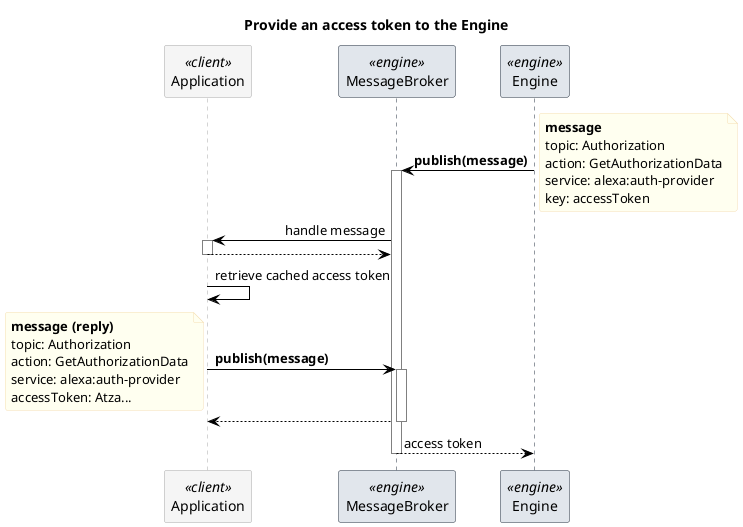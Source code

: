 @startuml
skinparam sequenceMessageAlign direction
skinparam lifelineStrategy nosolid

<style>
sequenceDiagram {
	.alexa {
    	RoundCorner 5
        BackgroundColor #E2F5FA
        LineColor #05A0D1
    }
    .engine {
    	RoundCorner 5
        BackgroundColor #E1E6EC
        LineColor #232F3E
    }
    .client {
    	RoundCorner 5
    	BackgroundColor WhiteSmoke
        LineColor DarkGrey
    }
    .amazonservice {
    	RoundCorner 5
    	BackgroundColor #FFEBCC
        LineColor #FF9900
    }
    actor {
    	BackgroundColor White
    	LineColor Black
    }
    arrow {
    	LineColor Black
    }
    lifeline {
    	LineColor Grey
        LineStyle 4
    }
    .message {
    	BackgroundColor Ivory
        LineColor Wheat
        RoundCorner 5
    }
    .callout {
    	BackgroundColor Linen
        LineColor Tan
        RoundCorner 5
    }
}
</style>

participant Application <<client>> order 30
participant MessageBroker <<engine>> order 40
participant Engine as Engine <<engine>> order 45

Title: Provide an access token to the Engine

Engine -> MessageBroker: **publish(message)**
note <<message>> right 
**message**
topic: Authorization
action: GetAuthorizationData
service: alexa:auth-provider
key: accessToken
end note
activate MessageBroker
MessageBroker -> Application: handle message
activate Application
Application --> MessageBroker
deactivate Application

Application -> Application: retrieve cached access token
Application -> MessageBroker : **publish(message)**
note <<message>> left 
**message (reply)**
topic: Authorization
action: GetAuthorizationData
service: alexa:auth-provider
accessToken: Atza...
end note
activate MessageBroker
MessageBroker --> Application
deactivate MessageBroker
MessageBroker --> Engine: access token
deactivate MessageBroker
@enduml